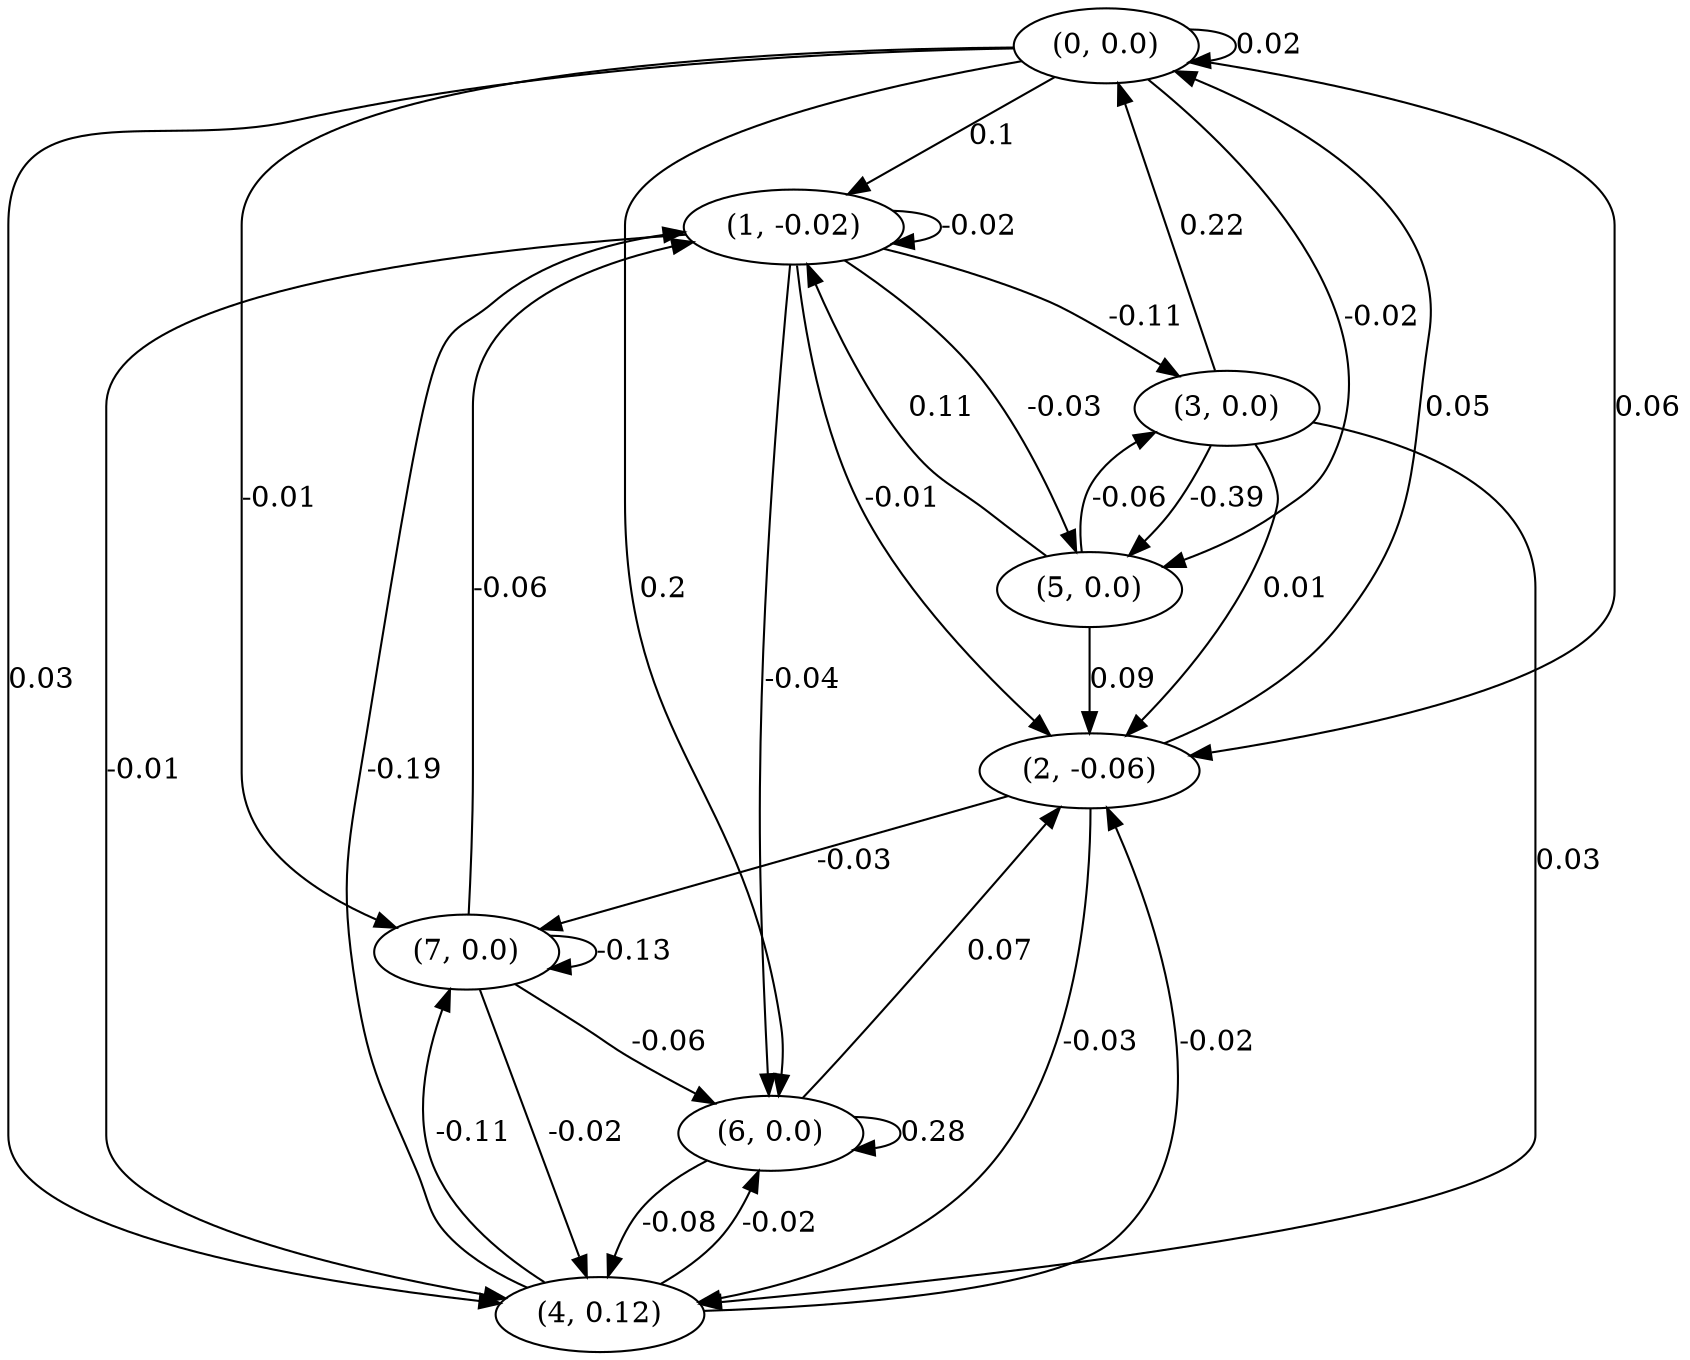 digraph {
    0 [ label = "(0, 0.0)" ]
    1 [ label = "(1, -0.02)" ]
    2 [ label = "(2, -0.06)" ]
    3 [ label = "(3, 0.0)" ]
    4 [ label = "(4, 0.12)" ]
    5 [ label = "(5, 0.0)" ]
    6 [ label = "(6, 0.0)" ]
    7 [ label = "(7, 0.0)" ]
    0 -> 0 [ label = "0.02" ]
    1 -> 1 [ label = "-0.02" ]
    6 -> 6 [ label = "0.28" ]
    7 -> 7 [ label = "-0.13" ]
    2 -> 0 [ label = "0.05" ]
    3 -> 0 [ label = "0.22" ]
    0 -> 1 [ label = "0.1" ]
    4 -> 1 [ label = "-0.19" ]
    5 -> 1 [ label = "0.11" ]
    7 -> 1 [ label = "-0.06" ]
    0 -> 2 [ label = "0.06" ]
    1 -> 2 [ label = "-0.01" ]
    3 -> 2 [ label = "0.01" ]
    4 -> 2 [ label = "-0.02" ]
    5 -> 2 [ label = "0.09" ]
    6 -> 2 [ label = "0.07" ]
    1 -> 3 [ label = "-0.11" ]
    5 -> 3 [ label = "-0.06" ]
    0 -> 4 [ label = "0.03" ]
    1 -> 4 [ label = "-0.01" ]
    2 -> 4 [ label = "-0.03" ]
    3 -> 4 [ label = "0.03" ]
    6 -> 4 [ label = "-0.08" ]
    7 -> 4 [ label = "-0.02" ]
    0 -> 5 [ label = "-0.02" ]
    1 -> 5 [ label = "-0.03" ]
    3 -> 5 [ label = "-0.39" ]
    0 -> 6 [ label = "0.2" ]
    1 -> 6 [ label = "-0.04" ]
    4 -> 6 [ label = "-0.02" ]
    7 -> 6 [ label = "-0.06" ]
    0 -> 7 [ label = "-0.01" ]
    2 -> 7 [ label = "-0.03" ]
    4 -> 7 [ label = "-0.11" ]
}

